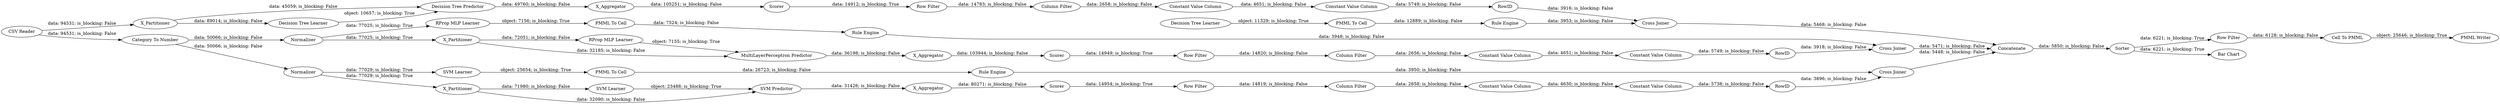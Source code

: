 digraph {
	"4658260198083622542_53" [label="Row Filter"]
	"-5601499306144737275_9" [label="Row Filter"]
	"629162868656161115_31" [label="SVM Learner"]
	"-5014809065677627124_7" [label=X_Aggregator]
	"629162868656161115_2" [label=X_Partitioner]
	"-1952470059941878601_294" [label="Column Filter"]
	"-2649614784749990389_33" [label="Decision Tree Learner"]
	"-2649614784749990389_28" [label="PMML To Cell"]
	"34219663609917765_9" [label="Row Filter"]
	"4658260198083622542_59" [label="Bar Chart"]
	"4658260198083622542_54" [label="Cell To PMML"]
	"-5014809065677627124_31" [label="RProp MLP Learner"]
	"-5553961474411250698_7" [label=X_Aggregator]
	"-5601499306144737275_293" [label=RowID]
	"-5553961474411250698_2" [label=X_Partitioner]
	"5704415175695853137_34" [label="PMML To Cell"]
	"-5553961474411250698_32" [label="Decision Tree Predictor"]
	"34219663609917765_294" [label="Column Filter"]
	"629162868656161115_32" [label="SVM Predictor"]
	"5704415175695853137_35" [label="Rule Engine"]
	"4658260198083622542_52" [label=Sorter]
	"4658260198083622542_58" [label="Category To Number"]
	"-5553961474411250698_31" [label="Decision Tree Learner"]
	"-6253490537462305395_34" [label="Rule Engine"]
	"-1952470059941878601_9" [label="Row Filter"]
	"629162868656161115_41" [label=Scorer]
	"-6253490537462305395_22" [label="PMML To Cell"]
	"34219663609917765_293" [label=RowID]
	"-5601499306144737275_292" [label="Constant Value Column"]
	"-5601499306144737275_290" [label="Constant Value Column"]
	"-1952470059941878601_292" [label="Constant Value Column"]
	"-5601499306144737275_294" [label="Column Filter"]
	"-5014809065677627124_39" [label=Normalizer]
	"34219663609917765_292" [label="Constant Value Column"]
	"5704415175695853137_33" [label="SVM Learner"]
	"-6253490537462305395_35" [label="RProp MLP Learner"]
	"629162868656161115_7" [label=X_Aggregator]
	"-5553961474411250698_38" [label="Cross Joiner"]
	"34219663609917765_290" [label="Constant Value Column"]
	"-5014809065677627124_40" [label=Scorer]
	"-5014809065677627124_38" [label="Cross Joiner"]
	"4658260198083622542_61" [label="PMML Writer"]
	"629162868656161115_39" [label="Cross Joiner"]
	"-1952470059941878601_293" [label=RowID]
	"-2649614784749990389_34" [label="Rule Engine"]
	"4658260198083622542_60" [label=Concatenate]
	"-1952470059941878601_290" [label="Constant Value Column"]
	"4658260198083622542_62" [label="CSV Reader"]
	"-5014809065677627124_32" [label="MultiLayerPerceptron Predictor"]
	"629162868656161115_40" [label=Normalizer]
	"-5014809065677627124_2" [label=X_Partitioner]
	"-5553961474411250698_39" [label=Scorer]
	"629162868656161115_40" -> "629162868656161115_2" [label="data: 77029; is_blocking: True"]
	"-5553961474411250698_32" -> "-5553961474411250698_7" [label="data: 49760; is_blocking: False"]
	"4658260198083622542_52" -> "4658260198083622542_53" [label="data: 6221; is_blocking: True"]
	"-6253490537462305395_35" -> "-6253490537462305395_22" [label="object: 7156; is_blocking: True"]
	"-5014809065677627124_2" -> "-5014809065677627124_32" [label="data: 32185; is_blocking: False"]
	"-1952470059941878601_9" -> "-1952470059941878601_294" [label="data: 14819; is_blocking: False"]
	"-5014809065677627124_2" -> "-5014809065677627124_31" [label="data: 72051; is_blocking: False"]
	"-1952470059941878601_290" -> "-1952470059941878601_292" [label="data: 4630; is_blocking: False"]
	"629162868656161115_31" -> "629162868656161115_32" [label="object: 23488; is_blocking: True"]
	"-5014809065677627124_40" -> "34219663609917765_9" [label="data: 14949; is_blocking: True"]
	"4658260198083622542_60" -> "4658260198083622542_52" [label="data: 5850; is_blocking: False"]
	"34219663609917765_290" -> "34219663609917765_292" [label="data: 4651; is_blocking: False"]
	"-1952470059941878601_292" -> "-1952470059941878601_293" [label="data: 5738; is_blocking: False"]
	"-1952470059941878601_294" -> "-1952470059941878601_290" [label="data: 2658; is_blocking: False"]
	"629162868656161115_32" -> "629162868656161115_7" [label="data: 31426; is_blocking: False"]
	"629162868656161115_39" -> "4658260198083622542_60" [label="data: 5448; is_blocking: False"]
	"-5014809065677627124_31" -> "-5014809065677627124_32" [label="object: 7155; is_blocking: True"]
	"-6253490537462305395_22" -> "-6253490537462305395_34" [label="data: 7524; is_blocking: False"]
	"-5601499306144737275_290" -> "-5601499306144737275_292" [label="data: 4651; is_blocking: False"]
	"-5553961474411250698_7" -> "-5553961474411250698_39" [label="data: 105251; is_blocking: False"]
	"5704415175695853137_34" -> "5704415175695853137_35" [label="data: 26723; is_blocking: False"]
	"-2649614784749990389_34" -> "-5553961474411250698_38" [label="data: 3953; is_blocking: False"]
	"4658260198083622542_52" -> "4658260198083622542_59" [label="data: 6221; is_blocking: True"]
	"-2649614784749990389_28" -> "-2649614784749990389_34" [label="data: 12889; is_blocking: False"]
	"-5601499306144737275_292" -> "-5601499306144737275_293" [label="data: 5749; is_blocking: False"]
	"-5601499306144737275_9" -> "-5601499306144737275_294" [label="data: 14783; is_blocking: False"]
	"-5014809065677627124_39" -> "-5014809065677627124_2" [label="data: 77025; is_blocking: True"]
	"4658260198083622542_62" -> "-5553961474411250698_2" [label="data: 94531; is_blocking: False"]
	"4658260198083622542_58" -> "-5014809065677627124_39" [label="data: 50066; is_blocking: False"]
	"34219663609917765_293" -> "-5014809065677627124_38" [label="data: 3918; is_blocking: False"]
	"34219663609917765_292" -> "34219663609917765_293" [label="data: 5749; is_blocking: False"]
	"-5014809065677627124_39" -> "-6253490537462305395_35" [label="data: 77025; is_blocking: True"]
	"5704415175695853137_35" -> "629162868656161115_39" [label="data: 3950; is_blocking: False"]
	"34219663609917765_294" -> "34219663609917765_290" [label="data: 2656; is_blocking: False"]
	"5704415175695853137_33" -> "5704415175695853137_34" [label="object: 25654; is_blocking: True"]
	"-5014809065677627124_7" -> "-5014809065677627124_40" [label="data: 103944; is_blocking: False"]
	"-5553961474411250698_2" -> "-5553961474411250698_32" [label="data: 45059; is_blocking: False"]
	"-5553961474411250698_39" -> "-5601499306144737275_9" [label="data: 14912; is_blocking: True"]
	"629162868656161115_2" -> "629162868656161115_31" [label="data: 71980; is_blocking: False"]
	"4658260198083622542_54" -> "4658260198083622542_61" [label="object: 25646; is_blocking: True"]
	"-5014809065677627124_32" -> "-5014809065677627124_7" [label="data: 36198; is_blocking: False"]
	"-5553961474411250698_31" -> "-5553961474411250698_32" [label="object: 10657; is_blocking: True"]
	"629162868656161115_2" -> "629162868656161115_32" [label="data: 32090; is_blocking: False"]
	"-5601499306144737275_294" -> "-5601499306144737275_290" [label="data: 2658; is_blocking: False"]
	"629162868656161115_7" -> "629162868656161115_41" [label="data: 80271; is_blocking: False"]
	"4658260198083622542_62" -> "4658260198083622542_58" [label="data: 94531; is_blocking: False"]
	"-5553961474411250698_2" -> "-5553961474411250698_31" [label="data: 89014; is_blocking: False"]
	"4658260198083622542_58" -> "629162868656161115_40" [label="data: 50066; is_blocking: False"]
	"-5601499306144737275_293" -> "-5553961474411250698_38" [label="data: 3916; is_blocking: False"]
	"34219663609917765_9" -> "34219663609917765_294" [label="data: 14820; is_blocking: False"]
	"629162868656161115_41" -> "-1952470059941878601_9" [label="data: 14954; is_blocking: True"]
	"-5553961474411250698_38" -> "4658260198083622542_60" [label="data: 5468; is_blocking: False"]
	"4658260198083622542_53" -> "4658260198083622542_54" [label="data: 6128; is_blocking: False"]
	"-2649614784749990389_33" -> "-2649614784749990389_28" [label="object: 11329; is_blocking: True"]
	"-1952470059941878601_293" -> "629162868656161115_39" [label="data: 3896; is_blocking: False"]
	"-6253490537462305395_34" -> "-5014809065677627124_38" [label="data: 3948; is_blocking: False"]
	"-5014809065677627124_38" -> "4658260198083622542_60" [label="data: 5471; is_blocking: False"]
	"629162868656161115_40" -> "5704415175695853137_33" [label="data: 77029; is_blocking: True"]
	rankdir=LR
}
